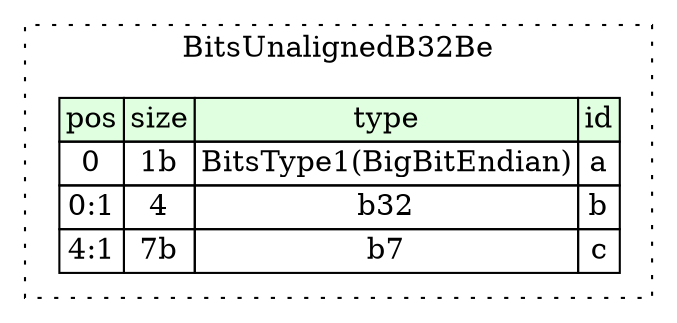 digraph {
	rankdir=LR;
	node [shape=plaintext];
	subgraph cluster__bits_unaligned_b32_be {
		label="BitsUnalignedB32Be";
		graph[style=dotted];

		bits_unaligned_b32_be__seq [label=<<TABLE BORDER="0" CELLBORDER="1" CELLSPACING="0">
			<TR><TD BGCOLOR="#E0FFE0">pos</TD><TD BGCOLOR="#E0FFE0">size</TD><TD BGCOLOR="#E0FFE0">type</TD><TD BGCOLOR="#E0FFE0">id</TD></TR>
			<TR><TD PORT="a_pos">0</TD><TD PORT="a_size">1b</TD><TD>BitsType1(BigBitEndian)</TD><TD PORT="a_type">a</TD></TR>
			<TR><TD PORT="b_pos">0:1</TD><TD PORT="b_size">4</TD><TD>b32</TD><TD PORT="b_type">b</TD></TR>
			<TR><TD PORT="c_pos">4:1</TD><TD PORT="c_size">7b</TD><TD>b7</TD><TD PORT="c_type">c</TD></TR>
		</TABLE>>];
	}
}
